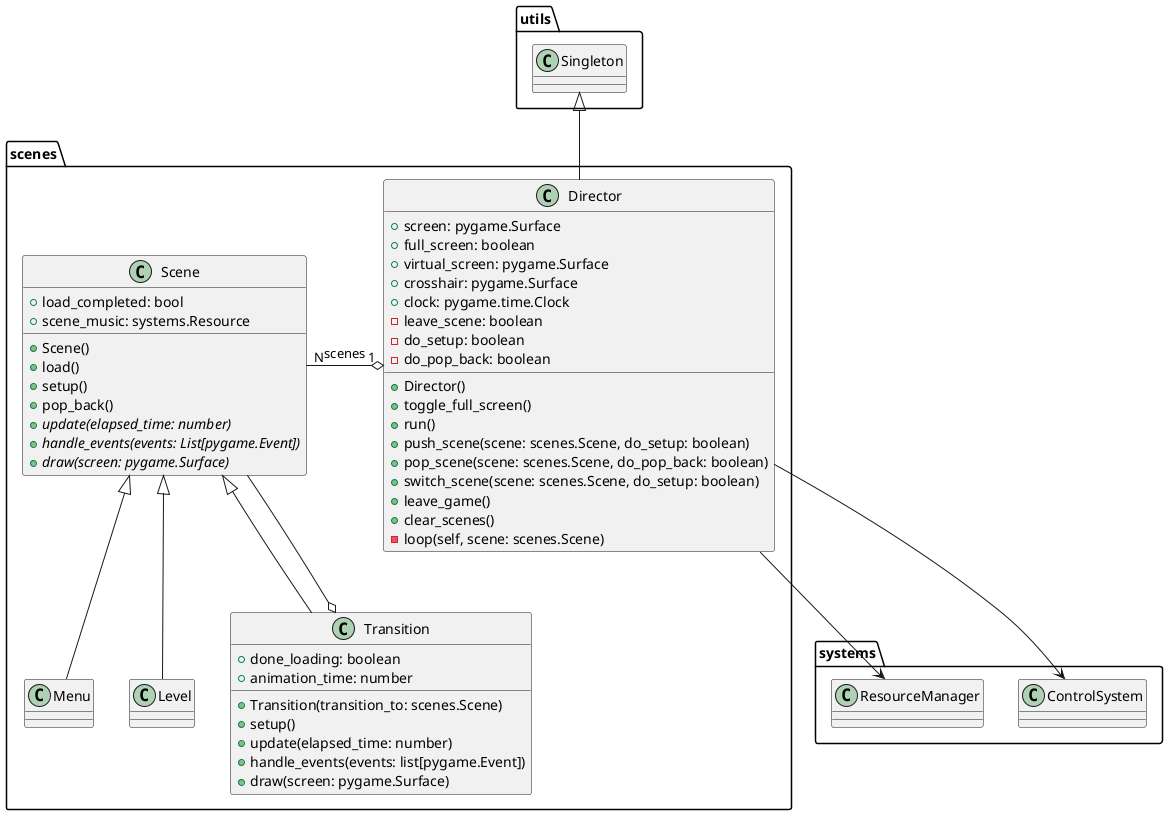 @startuml director



class scenes.Director extends utils.Singleton{
    + screen: pygame.Surface
    + full_screen: boolean
    + virtual_screen: pygame.Surface
    + crosshair: pygame.Surface
    + clock: pygame.time.Clock
    - leave_scene: boolean
    - do_setup: boolean
    - do_pop_back: boolean

    + Director()
    + toggle_full_screen()
    + run()
    + push_scene(scene: scenes.Scene, do_setup: boolean)
    + pop_scene(scene: scenes.Scene, do_pop_back: boolean)
    + switch_scene(scene: scenes.Scene, do_setup: boolean)
    + leave_game()
    + clear_scenes()
    - loop(self, scene: scenes.Scene)

}

scenes.Director --> systems.ResourceManager
scenes.Director --> systems.ControlSystem

scenes.Director "1" o-left- "N" scenes.Scene: scenes

class scenes.Scene {
	+ load_completed: bool
	+ scene_music: systems.Resource

	+ Scene()
	+ load()
	+ setup()
	+ pop_back()
	{abstract} + update(elapsed_time: number)
	{abstract} + handle_events(events: List[pygame.Event])
	{abstract} + draw(screen: pygame.Surface)
}



class scenes.Menu extends scenes.Scene{}
class scenes.Level extends scenes.Scene{}
class scenes.Transition extends scenes.Scene{
    + done_loading: boolean
    + animation_time: number

    + Transition(transition_to: scenes.Scene)
    + setup()
    + update(elapsed_time: number)
    + handle_events(events: list[pygame.Event])
    + draw(screen: pygame.Surface)
}
scenes.Transition o-- scenes.Scene


@enduml